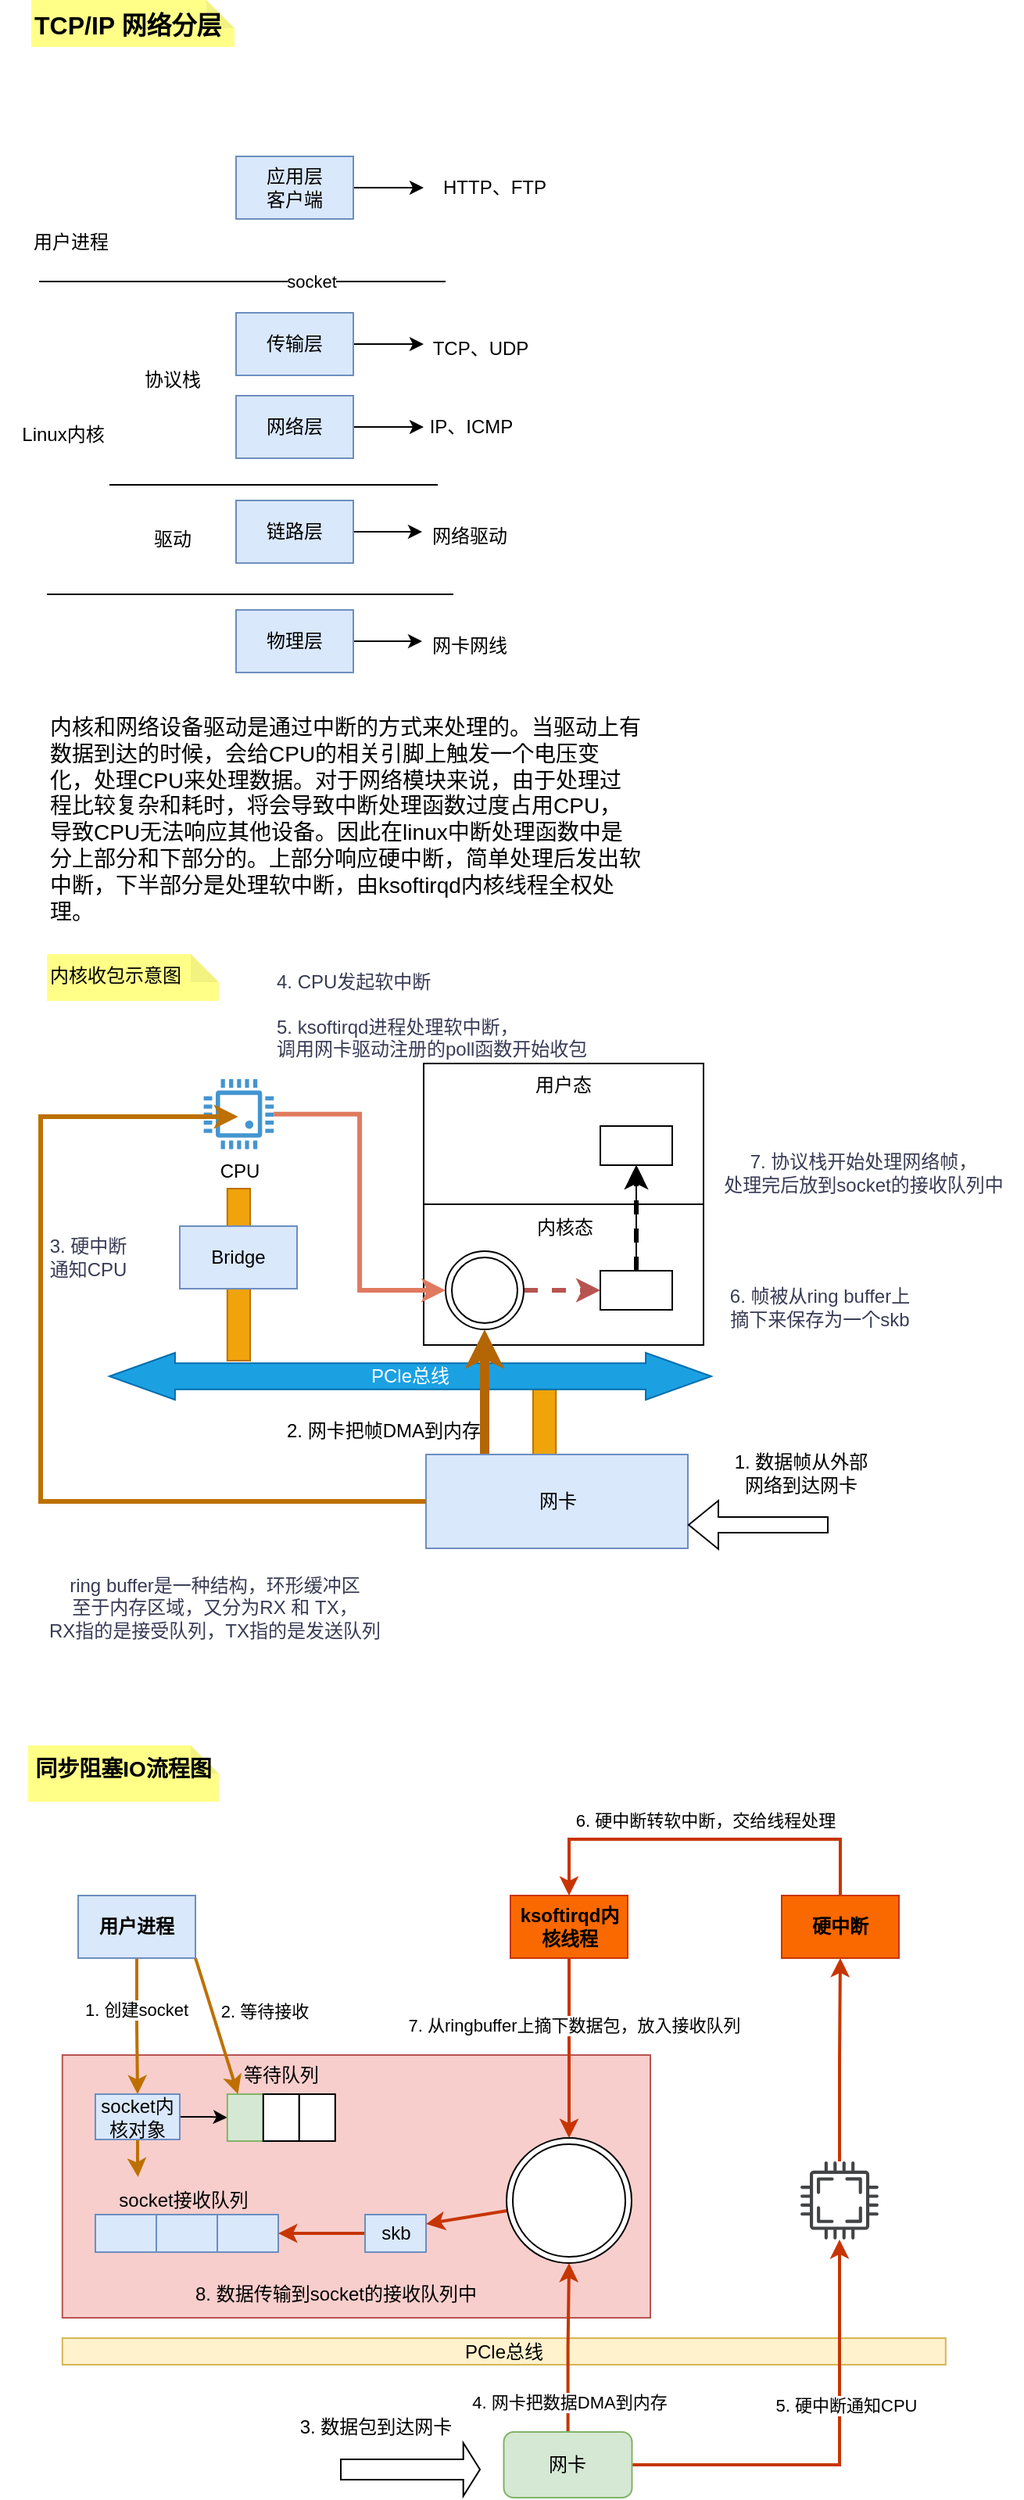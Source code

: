 <mxfile version="24.6.4" type="github">
  <diagram name="第 1 页" id="lCkcz3Zl63JNi4f7n_hy">
    <mxGraphModel dx="794" dy="420" grid="1" gridSize="6" guides="1" tooltips="1" connect="1" arrows="1" fold="1" page="1" pageScale="1" pageWidth="827" pageHeight="1169" math="0" shadow="0">
      <root>
        <mxCell id="0" />
        <mxCell id="1" parent="0" />
        <mxCell id="og30UrdUeXJwtOHALcXS-37" value="PCle总线" style="rounded=0;whiteSpace=wrap;html=1;fillColor=#fff2cc;strokeColor=#d6b656;" vertex="1" parent="1">
          <mxGeometry x="49.9" y="1525" width="565" height="17" as="geometry" />
        </mxCell>
        <mxCell id="og30UrdUeXJwtOHALcXS-1" value="" style="rounded=0;whiteSpace=wrap;html=1;fillColor=#f8cecc;strokeColor=#b85450;" vertex="1" parent="1">
          <mxGeometry x="49.9" y="1344" width="376.1" height="168" as="geometry" />
        </mxCell>
        <mxCell id="bQfD7yy9uqaKVajtqMiU-53" value="" style="rounded=0;whiteSpace=wrap;html=1;fillColor=#f0a30a;strokeColor=#BD7000;fontColor=#000000;" parent="1" vertex="1">
          <mxGeometry x="351" y="910" width="14.6" height="90" as="geometry" />
        </mxCell>
        <mxCell id="bQfD7yy9uqaKVajtqMiU-43" value="" style="rounded=0;whiteSpace=wrap;html=1;fillColor=#f0a30a;strokeColor=#BD7000;fontColor=#000000;" parent="1" vertex="1">
          <mxGeometry x="155.4" y="790" width="14.6" height="110" as="geometry" />
        </mxCell>
        <mxCell id="bQfD7yy9uqaKVajtqMiU-1" value="TCP/IP 网络分层" style="shape=note;whiteSpace=wrap;html=1;backgroundOutline=1;darkOpacity=0.05;fillColor=#ffff88;strokeColor=none;horizontal=1;align=left;verticalAlign=top;size=18;fontSize=16;fontStyle=1" parent="1" vertex="1">
          <mxGeometry x="30" y="30" width="130" height="30" as="geometry" />
        </mxCell>
        <mxCell id="bQfD7yy9uqaKVajtqMiU-6" style="edgeStyle=orthogonalEdgeStyle;rounded=0;orthogonalLoop=1;jettySize=auto;html=1;" parent="1" source="bQfD7yy9uqaKVajtqMiU-3" edge="1">
          <mxGeometry relative="1" as="geometry">
            <mxPoint x="281" y="150" as="targetPoint" />
          </mxGeometry>
        </mxCell>
        <mxCell id="bQfD7yy9uqaKVajtqMiU-3" value="应用层&lt;div&gt;客户端&lt;/div&gt;" style="rounded=0;whiteSpace=wrap;html=1;align=center;verticalAlign=middle;fillColor=#dae8fc;strokeColor=#6c8ebf;" parent="1" vertex="1">
          <mxGeometry x="161" y="130" width="75" height="40" as="geometry" />
        </mxCell>
        <mxCell id="bQfD7yy9uqaKVajtqMiU-4" value="" style="endArrow=none;html=1;rounded=0;" parent="1" edge="1">
          <mxGeometry width="50" height="50" relative="1" as="geometry">
            <mxPoint x="80" y="340" as="sourcePoint" />
            <mxPoint x="290" y="340" as="targetPoint" />
          </mxGeometry>
        </mxCell>
        <mxCell id="bQfD7yy9uqaKVajtqMiU-7" value="HTTP、FTP" style="text;html=1;align=center;verticalAlign=middle;resizable=0;points=[];autosize=1;strokeColor=none;fillColor=none;" parent="1" vertex="1">
          <mxGeometry x="281" y="135" width="90" height="30" as="geometry" />
        </mxCell>
        <mxCell id="bQfD7yy9uqaKVajtqMiU-8" value="用户进程" style="text;html=1;align=center;verticalAlign=middle;resizable=0;points=[];autosize=1;strokeColor=none;fillColor=none;" parent="1" vertex="1">
          <mxGeometry x="20" y="170" width="70" height="30" as="geometry" />
        </mxCell>
        <mxCell id="bQfD7yy9uqaKVajtqMiU-9" value="Linux内核" style="text;html=1;align=center;verticalAlign=middle;resizable=0;points=[];autosize=1;strokeColor=none;fillColor=none;" parent="1" vertex="1">
          <mxGeometry x="10" y="293" width="80" height="30" as="geometry" />
        </mxCell>
        <mxCell id="bQfD7yy9uqaKVajtqMiU-18" style="edgeStyle=orthogonalEdgeStyle;rounded=0;orthogonalLoop=1;jettySize=auto;html=1;" parent="1" source="bQfD7yy9uqaKVajtqMiU-11" edge="1">
          <mxGeometry relative="1" as="geometry">
            <mxPoint x="281" y="250" as="targetPoint" />
          </mxGeometry>
        </mxCell>
        <mxCell id="bQfD7yy9uqaKVajtqMiU-11" value="传输层" style="rounded=0;whiteSpace=wrap;html=1;align=center;verticalAlign=middle;fillColor=#dae8fc;strokeColor=#6c8ebf;" parent="1" vertex="1">
          <mxGeometry x="161" y="230" width="75" height="40" as="geometry" />
        </mxCell>
        <mxCell id="bQfD7yy9uqaKVajtqMiU-20" value="" style="edgeStyle=orthogonalEdgeStyle;rounded=0;orthogonalLoop=1;jettySize=auto;html=1;" parent="1" source="bQfD7yy9uqaKVajtqMiU-12" edge="1">
          <mxGeometry relative="1" as="geometry">
            <mxPoint x="281" y="303" as="targetPoint" />
          </mxGeometry>
        </mxCell>
        <mxCell id="bQfD7yy9uqaKVajtqMiU-12" value="网络层" style="rounded=0;whiteSpace=wrap;html=1;align=center;verticalAlign=middle;fillColor=#dae8fc;strokeColor=#6c8ebf;" parent="1" vertex="1">
          <mxGeometry x="161" y="283" width="75" height="40" as="geometry" />
        </mxCell>
        <mxCell id="bQfD7yy9uqaKVajtqMiU-28" style="edgeStyle=orthogonalEdgeStyle;rounded=0;orthogonalLoop=1;jettySize=auto;html=1;" parent="1" source="bQfD7yy9uqaKVajtqMiU-13" edge="1">
          <mxGeometry relative="1" as="geometry">
            <mxPoint x="280" y="370" as="targetPoint" />
          </mxGeometry>
        </mxCell>
        <mxCell id="bQfD7yy9uqaKVajtqMiU-13" value="链路层" style="rounded=0;whiteSpace=wrap;html=1;align=center;verticalAlign=middle;fillColor=#dae8fc;strokeColor=#6c8ebf;" parent="1" vertex="1">
          <mxGeometry x="161" y="350" width="75" height="40" as="geometry" />
        </mxCell>
        <mxCell id="bQfD7yy9uqaKVajtqMiU-30" style="edgeStyle=orthogonalEdgeStyle;rounded=0;orthogonalLoop=1;jettySize=auto;html=1;" parent="1" source="bQfD7yy9uqaKVajtqMiU-14" edge="1">
          <mxGeometry relative="1" as="geometry">
            <mxPoint x="280" y="440" as="targetPoint" />
          </mxGeometry>
        </mxCell>
        <mxCell id="bQfD7yy9uqaKVajtqMiU-14" value="物理层" style="rounded=0;whiteSpace=wrap;html=1;align=center;verticalAlign=middle;fillColor=#dae8fc;strokeColor=#6c8ebf;" parent="1" vertex="1">
          <mxGeometry x="161" y="420" width="75" height="40" as="geometry" />
        </mxCell>
        <mxCell id="bQfD7yy9uqaKVajtqMiU-15" value="" style="endArrow=none;html=1;rounded=0;" parent="1" edge="1">
          <mxGeometry width="50" height="50" relative="1" as="geometry">
            <mxPoint x="35" y="210" as="sourcePoint" />
            <mxPoint x="295" y="210" as="targetPoint" />
          </mxGeometry>
        </mxCell>
        <mxCell id="bQfD7yy9uqaKVajtqMiU-16" value="socket" style="edgeLabel;html=1;align=center;verticalAlign=middle;resizable=0;points=[];" parent="bQfD7yy9uqaKVajtqMiU-15" vertex="1" connectable="0">
          <mxGeometry x="-0.223" y="-3" relative="1" as="geometry">
            <mxPoint x="73" y="-3" as="offset" />
          </mxGeometry>
        </mxCell>
        <mxCell id="bQfD7yy9uqaKVajtqMiU-19" value="TCP、UDP" style="text;html=1;align=center;verticalAlign=middle;resizable=0;points=[];autosize=1;strokeColor=none;fillColor=none;" parent="1" vertex="1">
          <mxGeometry x="277" y="238" width="80" height="30" as="geometry" />
        </mxCell>
        <mxCell id="bQfD7yy9uqaKVajtqMiU-21" value="IP、ICMP" style="text;html=1;align=center;verticalAlign=middle;resizable=0;points=[];autosize=1;strokeColor=none;fillColor=none;" parent="1" vertex="1">
          <mxGeometry x="271" y="288" width="80" height="30" as="geometry" />
        </mxCell>
        <mxCell id="bQfD7yy9uqaKVajtqMiU-22" value="" style="endArrow=none;html=1;rounded=0;" parent="1" edge="1">
          <mxGeometry width="50" height="50" relative="1" as="geometry">
            <mxPoint x="40" y="410" as="sourcePoint" />
            <mxPoint x="300" y="410" as="targetPoint" />
          </mxGeometry>
        </mxCell>
        <mxCell id="bQfD7yy9uqaKVajtqMiU-24" value="协议栈" style="text;html=1;align=center;verticalAlign=middle;resizable=0;points=[];autosize=1;strokeColor=none;fillColor=none;" parent="1" vertex="1">
          <mxGeometry x="90" y="258" width="60" height="30" as="geometry" />
        </mxCell>
        <mxCell id="bQfD7yy9uqaKVajtqMiU-25" value="驱动" style="text;html=1;align=center;verticalAlign=middle;resizable=0;points=[];autosize=1;strokeColor=none;fillColor=none;" parent="1" vertex="1">
          <mxGeometry x="95" y="360" width="50" height="30" as="geometry" />
        </mxCell>
        <mxCell id="bQfD7yy9uqaKVajtqMiU-29" value="网络驱动" style="text;html=1;align=center;verticalAlign=middle;resizable=0;points=[];autosize=1;strokeColor=none;fillColor=none;" parent="1" vertex="1">
          <mxGeometry x="275" y="358" width="70" height="30" as="geometry" />
        </mxCell>
        <mxCell id="bQfD7yy9uqaKVajtqMiU-31" value="网卡网线" style="text;html=1;align=center;verticalAlign=middle;resizable=0;points=[];autosize=1;strokeColor=none;fillColor=none;" parent="1" vertex="1">
          <mxGeometry x="275" y="428" width="70" height="30" as="geometry" />
        </mxCell>
        <mxCell id="bQfD7yy9uqaKVajtqMiU-33" value="内核和网络设备驱动是通过中断的方式来处理的。当驱动上有数据到达的时候，会给CPU的相关引脚上触发一个电压变化，处理CPU来处理数据。对于网络模块来说，由于处理过程比较复杂和耗时，将会导致中断处理函数过度占用CPU，导致CPU无法响应其他设备。因此在linux中断处理函数中是分上部分和下部分的。上部分响应硬中断，简单处理后发出软中断，下半部分是处理软中断，由ksoftirqd内核线程全权处理。" style="text;html=1;align=left;verticalAlign=top;whiteSpace=wrap;rounded=0;fontSize=14;" parent="1" vertex="1">
          <mxGeometry x="40" y="480" width="380" height="150" as="geometry" />
        </mxCell>
        <mxCell id="bQfD7yy9uqaKVajtqMiU-35" value="内核收包示意图" style="shape=note;whiteSpace=wrap;html=1;backgroundOutline=1;darkOpacity=0.05;fillColor=#ffff88;strokeColor=none;horizontal=1;align=left;verticalAlign=top;size=18;" parent="1" vertex="1">
          <mxGeometry x="40" y="640" width="110" height="30" as="geometry" />
        </mxCell>
        <mxCell id="bQfD7yy9uqaKVajtqMiU-36" value="CPU" style="pointerEvents=1;shadow=0;dashed=0;html=1;strokeColor=none;fillColor=#4495D1;labelPosition=center;verticalLabelPosition=bottom;verticalAlign=top;align=center;outlineConnect=0;shape=mxgraph.veeam.cpu;" parent="1" vertex="1">
          <mxGeometry x="140.3" y="720" width="44.8" height="44.8" as="geometry" />
        </mxCell>
        <mxCell id="bQfD7yy9uqaKVajtqMiU-37" value="PCle总线" style="shape=doubleArrow;whiteSpace=wrap;html=1;arrowWidth=0.556;arrowSize=0.109;fillColor=#1ba1e2;strokeColor=#006EAF;fontColor=#ffffff;" parent="1" vertex="1">
          <mxGeometry x="80" y="895" width="385" height="30" as="geometry" />
        </mxCell>
        <mxCell id="bQfD7yy9uqaKVajtqMiU-38" value="Bridge" style="rounded=0;whiteSpace=wrap;html=1;align=center;verticalAlign=middle;fillColor=#dae8fc;strokeColor=#6c8ebf;" parent="1" vertex="1">
          <mxGeometry x="125" y="814" width="75" height="40" as="geometry" />
        </mxCell>
        <mxCell id="bQfD7yy9uqaKVajtqMiU-44" value="用户态" style="rounded=0;whiteSpace=wrap;html=1;align=center;verticalAlign=top;" parent="1" vertex="1">
          <mxGeometry x="281" y="710" width="179" height="180" as="geometry" />
        </mxCell>
        <mxCell id="bQfD7yy9uqaKVajtqMiU-46" value="" style="endArrow=none;html=1;rounded=0;entryX=1;entryY=0.5;entryDx=0;entryDy=0;exitX=0;exitY=0.5;exitDx=0;exitDy=0;" parent="1" source="bQfD7yy9uqaKVajtqMiU-44" target="bQfD7yy9uqaKVajtqMiU-44" edge="1">
          <mxGeometry width="50" height="50" relative="1" as="geometry">
            <mxPoint x="131" y="826" as="sourcePoint" />
            <mxPoint x="181" y="776" as="targetPoint" />
          </mxGeometry>
        </mxCell>
        <mxCell id="bQfD7yy9uqaKVajtqMiU-47" value="内核态" style="text;html=1;align=center;verticalAlign=middle;resizable=0;points=[];autosize=1;strokeColor=none;fillColor=none;" parent="1" vertex="1">
          <mxGeometry x="340.5" y="800" width="60" height="30" as="geometry" />
        </mxCell>
        <mxCell id="bQfD7yy9uqaKVajtqMiU-55" value="" style="edgeStyle=orthogonalEdgeStyle;rounded=0;orthogonalLoop=1;jettySize=auto;html=1;strokeWidth=3;fillColor=#f8cecc;strokeColor=#b85450;dashed=1;" parent="1" source="bQfD7yy9uqaKVajtqMiU-49" target="bQfD7yy9uqaKVajtqMiU-50" edge="1">
          <mxGeometry relative="1" as="geometry" />
        </mxCell>
        <mxCell id="bQfD7yy9uqaKVajtqMiU-49" value="" style="ellipse;shape=doubleEllipse;whiteSpace=wrap;html=1;aspect=fixed;" parent="1" vertex="1">
          <mxGeometry x="295" y="830" width="50" height="50" as="geometry" />
        </mxCell>
        <mxCell id="bQfD7yy9uqaKVajtqMiU-56" value="" style="edgeStyle=orthogonalEdgeStyle;rounded=0;orthogonalLoop=1;jettySize=auto;html=1;" parent="1" source="bQfD7yy9uqaKVajtqMiU-50" target="bQfD7yy9uqaKVajtqMiU-51" edge="1">
          <mxGeometry relative="1" as="geometry" />
        </mxCell>
        <mxCell id="bQfD7yy9uqaKVajtqMiU-57" value="" style="edgeStyle=orthogonalEdgeStyle;rounded=0;orthogonalLoop=1;jettySize=auto;html=1;strokeWidth=3;dashed=1;" parent="1" source="bQfD7yy9uqaKVajtqMiU-50" target="bQfD7yy9uqaKVajtqMiU-51" edge="1">
          <mxGeometry relative="1" as="geometry" />
        </mxCell>
        <mxCell id="bQfD7yy9uqaKVajtqMiU-50" value="" style="rounded=0;whiteSpace=wrap;html=1;align=center;verticalAlign=middle;" parent="1" vertex="1">
          <mxGeometry x="394" y="842.5" width="46" height="25" as="geometry" />
        </mxCell>
        <mxCell id="bQfD7yy9uqaKVajtqMiU-51" value="" style="rounded=0;whiteSpace=wrap;html=1;align=center;verticalAlign=middle;" parent="1" vertex="1">
          <mxGeometry x="394" y="750" width="46" height="25" as="geometry" />
        </mxCell>
        <mxCell id="bQfD7yy9uqaKVajtqMiU-54" style="edgeStyle=orthogonalEdgeStyle;rounded=0;orthogonalLoop=1;jettySize=auto;html=1;entryX=0.5;entryY=1;entryDx=0;entryDy=0;strokeWidth=6;fillColor=#fad7ac;strokeColor=#b46504;" parent="1" source="bQfD7yy9uqaKVajtqMiU-52" target="bQfD7yy9uqaKVajtqMiU-49" edge="1">
          <mxGeometry relative="1" as="geometry">
            <Array as="points">
              <mxPoint x="320" y="940" />
              <mxPoint x="320" y="940" />
            </Array>
          </mxGeometry>
        </mxCell>
        <mxCell id="bQfD7yy9uqaKVajtqMiU-52" value="网卡" style="rounded=0;whiteSpace=wrap;html=1;align=center;verticalAlign=middle;fillColor=#dae8fc;strokeColor=#6c8ebf;" parent="1" vertex="1">
          <mxGeometry x="282.5" y="960" width="167.5" height="60" as="geometry" />
        </mxCell>
        <mxCell id="bQfD7yy9uqaKVajtqMiU-59" value="" style="shape=flexArrow;endArrow=classic;html=1;rounded=0;entryX=1;entryY=0.75;entryDx=0;entryDy=0;" parent="1" target="bQfD7yy9uqaKVajtqMiU-52" edge="1">
          <mxGeometry width="50" height="50" relative="1" as="geometry">
            <mxPoint x="540" y="1005" as="sourcePoint" />
            <mxPoint x="474" y="972" as="targetPoint" />
          </mxGeometry>
        </mxCell>
        <mxCell id="bQfD7yy9uqaKVajtqMiU-60" value="1. 数据帧从外部&lt;div&gt;网络到达网卡&lt;/div&gt;" style="text;html=1;align=center;verticalAlign=middle;resizable=0;points=[];autosize=1;strokeColor=none;fillColor=none;" parent="1" vertex="1">
          <mxGeometry x="468" y="948" width="108" height="48" as="geometry" />
        </mxCell>
        <mxCell id="bQfD7yy9uqaKVajtqMiU-62" value="2. 网卡把帧DMA到内存" style="text;html=1;align=center;verticalAlign=middle;resizable=0;points=[];autosize=1;strokeColor=none;fillColor=none;" parent="1" vertex="1">
          <mxGeometry x="180" y="930" width="150" height="30" as="geometry" />
        </mxCell>
        <mxCell id="bQfD7yy9uqaKVajtqMiU-63" style="edgeStyle=orthogonalEdgeStyle;rounded=0;orthogonalLoop=1;jettySize=auto;html=1;entryX=0.491;entryY=0.536;entryDx=0;entryDy=0;entryPerimeter=0;strokeWidth=3;fillColor=#f0a30a;strokeColor=#BD7000;" parent="1" source="bQfD7yy9uqaKVajtqMiU-52" target="bQfD7yy9uqaKVajtqMiU-36" edge="1">
          <mxGeometry relative="1" as="geometry">
            <Array as="points">
              <mxPoint x="36" y="990" />
              <mxPoint x="36" y="744" />
            </Array>
          </mxGeometry>
        </mxCell>
        <mxCell id="bQfD7yy9uqaKVajtqMiU-64" value="3. 硬中断&lt;div&gt;通知CPU&lt;/div&gt;" style="text;html=1;align=center;verticalAlign=middle;resizable=0;points=[];autosize=1;strokeColor=none;fillColor=none;fontColor=#393C56;" parent="1" vertex="1">
          <mxGeometry x="30" y="810" width="72" height="48" as="geometry" />
        </mxCell>
        <mxCell id="bQfD7yy9uqaKVajtqMiU-66" style="edgeStyle=orthogonalEdgeStyle;rounded=0;orthogonalLoop=1;jettySize=auto;html=1;entryX=0;entryY=0.5;entryDx=0;entryDy=0;strokeColor=#E07A5F;fontColor=#393C56;fillColor=#F2CC8F;strokeWidth=3;" parent="1" source="bQfD7yy9uqaKVajtqMiU-36" target="bQfD7yy9uqaKVajtqMiU-49" edge="1">
          <mxGeometry relative="1" as="geometry" />
        </mxCell>
        <mxCell id="bQfD7yy9uqaKVajtqMiU-67" value="4. CPU发起软中断&lt;div&gt;&lt;br&gt;&lt;/div&gt;&lt;div&gt;5. ksoftirqd进程处理软中断，&lt;/div&gt;&lt;div&gt;调用网卡驱动注册的poll函数开始收包&lt;/div&gt;" style="text;html=1;align=left;verticalAlign=middle;resizable=0;points=[];autosize=1;strokeColor=none;fillColor=none;fontColor=#393C56;" parent="1" vertex="1">
          <mxGeometry x="185.1" y="640" width="222" height="78" as="geometry" />
        </mxCell>
        <mxCell id="bQfD7yy9uqaKVajtqMiU-68" value="6. 帧被从ring buffer上&lt;div&gt;摘下来保存为一个skb&lt;/div&gt;" style="text;html=1;align=center;verticalAlign=middle;resizable=0;points=[];autosize=1;strokeColor=none;fillColor=none;fontColor=#393C56;" parent="1" vertex="1">
          <mxGeometry x="465" y="842" width="138" height="48" as="geometry" />
        </mxCell>
        <mxCell id="bQfD7yy9uqaKVajtqMiU-69" value="7. 协议栈开始处理网络帧，&lt;div&gt;处理完后放到socket的接收队列中&lt;/div&gt;" style="text;html=1;align=center;verticalAlign=middle;resizable=0;points=[];autosize=1;strokeColor=none;fillColor=none;fontColor=#393C56;" parent="1" vertex="1">
          <mxGeometry x="460" y="756" width="204" height="48" as="geometry" />
        </mxCell>
        <mxCell id="bQfD7yy9uqaKVajtqMiU-70" value="ring buffer是一种结构，环形缓冲区&lt;div&gt;至于内存区域，又分为RX 和 TX，&lt;/div&gt;&lt;div&gt;RX指的是接受队列，TX指的是发送队列&lt;/div&gt;&lt;div&gt;&lt;br&gt;&lt;/div&gt;" style="text;html=1;align=center;verticalAlign=middle;resizable=0;points=[];autosize=1;strokeColor=none;fillColor=none;fontColor=#393C56;" parent="1" vertex="1">
          <mxGeometry x="30" y="1026" width="234" height="78" as="geometry" />
        </mxCell>
        <mxCell id="bQfD7yy9uqaKVajtqMiU-74" value="同步阻塞IO流程图" style="shape=note;whiteSpace=wrap;html=1;backgroundOutline=1;darkOpacity=0.05;fillColor=#ffff88;strokeColor=none;horizontal=1;align=center;verticalAlign=top;size=18;fontSize=14;fontStyle=1" parent="1" vertex="1">
          <mxGeometry x="28" y="1146" width="122" height="36" as="geometry" />
        </mxCell>
        <mxCell id="og30UrdUeXJwtOHALcXS-11" style="edgeStyle=orthogonalEdgeStyle;rounded=0;orthogonalLoop=1;jettySize=auto;html=1;entryX=0.5;entryY=0;entryDx=0;entryDy=0;strokeWidth=2;fillColor=#f0a30a;strokeColor=#BD7000;fontSize=14;" edge="1" parent="1" source="bQfD7yy9uqaKVajtqMiU-75" target="og30UrdUeXJwtOHALcXS-2">
          <mxGeometry relative="1" as="geometry" />
        </mxCell>
        <mxCell id="og30UrdUeXJwtOHALcXS-12" value="1. 创建socket" style="edgeLabel;html=1;align=center;verticalAlign=middle;resizable=0;points=[];" vertex="1" connectable="0" parent="og30UrdUeXJwtOHALcXS-11">
          <mxGeometry x="-0.246" y="-1" relative="1" as="geometry">
            <mxPoint as="offset" />
          </mxGeometry>
        </mxCell>
        <mxCell id="og30UrdUeXJwtOHALcXS-13" style="rounded=0;orthogonalLoop=1;jettySize=auto;html=1;exitX=1;exitY=1;exitDx=0;exitDy=0;strokeWidth=2;fillColor=#f0a30a;strokeColor=#BD7000;" edge="1" parent="1" source="bQfD7yy9uqaKVajtqMiU-75" target="og30UrdUeXJwtOHALcXS-3">
          <mxGeometry relative="1" as="geometry" />
        </mxCell>
        <mxCell id="og30UrdUeXJwtOHALcXS-14" value="2. 等待接收" style="edgeLabel;html=1;align=center;verticalAlign=middle;resizable=0;points=[];" vertex="1" connectable="0" parent="og30UrdUeXJwtOHALcXS-13">
          <mxGeometry x="-0.225" y="-1" relative="1" as="geometry">
            <mxPoint x="34" as="offset" />
          </mxGeometry>
        </mxCell>
        <mxCell id="bQfD7yy9uqaKVajtqMiU-75" value="用户进程" style="rounded=0;whiteSpace=wrap;html=1;align=center;verticalAlign=middle;fillColor=#dae8fc;strokeColor=#6c8ebf;fontStyle=1" parent="1" vertex="1">
          <mxGeometry x="60" y="1242" width="75" height="40" as="geometry" />
        </mxCell>
        <mxCell id="og30UrdUeXJwtOHALcXS-10" style="edgeStyle=orthogonalEdgeStyle;rounded=0;orthogonalLoop=1;jettySize=auto;html=1;entryX=0;entryY=0.5;entryDx=0;entryDy=0;" edge="1" parent="1" source="og30UrdUeXJwtOHALcXS-2" target="og30UrdUeXJwtOHALcXS-3">
          <mxGeometry relative="1" as="geometry" />
        </mxCell>
        <mxCell id="og30UrdUeXJwtOHALcXS-20" style="edgeStyle=orthogonalEdgeStyle;rounded=0;orthogonalLoop=1;jettySize=auto;html=1;entryX=0.25;entryY=0;entryDx=0;entryDy=0;fillColor=#f0a30a;strokeColor=#BD7000;strokeWidth=2;" edge="1" parent="1" source="og30UrdUeXJwtOHALcXS-2" target="og30UrdUeXJwtOHALcXS-18">
          <mxGeometry relative="1" as="geometry" />
        </mxCell>
        <mxCell id="og30UrdUeXJwtOHALcXS-2" value="socket内核对象" style="rounded=0;whiteSpace=wrap;html=1;fillColor=#dae8fc;strokeColor=#6c8ebf;" vertex="1" parent="1">
          <mxGeometry x="71" y="1369" width="54" height="29" as="geometry" />
        </mxCell>
        <mxCell id="og30UrdUeXJwtOHALcXS-3" value="" style="rounded=0;whiteSpace=wrap;html=1;fillColor=#d5e8d4;strokeColor=#82b366;" vertex="1" parent="1">
          <mxGeometry x="155.4" y="1369" width="23" height="30" as="geometry" />
        </mxCell>
        <mxCell id="og30UrdUeXJwtOHALcXS-4" value="" style="rounded=0;whiteSpace=wrap;html=1;" vertex="1" parent="1">
          <mxGeometry x="178.4" y="1369" width="23" height="30" as="geometry" />
        </mxCell>
        <mxCell id="og30UrdUeXJwtOHALcXS-5" value="" style="rounded=0;whiteSpace=wrap;html=1;" vertex="1" parent="1">
          <mxGeometry x="201.4" y="1369" width="23" height="30" as="geometry" />
        </mxCell>
        <mxCell id="og30UrdUeXJwtOHALcXS-6" value="等待队列" style="text;html=1;align=center;verticalAlign=middle;whiteSpace=wrap;rounded=0;" vertex="1" parent="1">
          <mxGeometry x="160" y="1342" width="60" height="30" as="geometry" />
        </mxCell>
        <mxCell id="og30UrdUeXJwtOHALcXS-15" value="" style="rounded=0;whiteSpace=wrap;html=1;fillColor=#dae8fc;strokeColor=#6c8ebf;" vertex="1" parent="1">
          <mxGeometry x="71" y="1446" width="39" height="24" as="geometry" />
        </mxCell>
        <mxCell id="og30UrdUeXJwtOHALcXS-16" value="" style="rounded=0;whiteSpace=wrap;html=1;fillColor=#dae8fc;strokeColor=#6c8ebf;" vertex="1" parent="1">
          <mxGeometry x="110" y="1446" width="39" height="24" as="geometry" />
        </mxCell>
        <mxCell id="og30UrdUeXJwtOHALcXS-17" value="" style="rounded=0;whiteSpace=wrap;html=1;fillColor=#dae8fc;strokeColor=#6c8ebf;" vertex="1" parent="1">
          <mxGeometry x="149" y="1446" width="39" height="24" as="geometry" />
        </mxCell>
        <mxCell id="og30UrdUeXJwtOHALcXS-18" value="socket接收队列" style="text;html=1;align=center;verticalAlign=middle;whiteSpace=wrap;rounded=0;" vertex="1" parent="1">
          <mxGeometry x="69" y="1422" width="117" height="30" as="geometry" />
        </mxCell>
        <mxCell id="og30UrdUeXJwtOHALcXS-24" style="edgeStyle=orthogonalEdgeStyle;rounded=0;orthogonalLoop=1;jettySize=auto;html=1;entryX=1;entryY=0.5;entryDx=0;entryDy=0;fillColor=#fa6800;strokeColor=#C73500;strokeWidth=2;" edge="1" parent="1" source="og30UrdUeXJwtOHALcXS-21" target="og30UrdUeXJwtOHALcXS-17">
          <mxGeometry relative="1" as="geometry" />
        </mxCell>
        <mxCell id="og30UrdUeXJwtOHALcXS-21" value="skb" style="rounded=0;whiteSpace=wrap;html=1;fillColor=#dae8fc;strokeColor=#6c8ebf;" vertex="1" parent="1">
          <mxGeometry x="243.5" y="1446" width="39" height="24" as="geometry" />
        </mxCell>
        <mxCell id="og30UrdUeXJwtOHALcXS-26" style="rounded=0;orthogonalLoop=1;jettySize=auto;html=1;entryX=1;entryY=0.25;entryDx=0;entryDy=0;fillColor=#fa6800;strokeColor=#C73500;strokeWidth=2;" edge="1" parent="1" source="og30UrdUeXJwtOHALcXS-25" target="og30UrdUeXJwtOHALcXS-21">
          <mxGeometry relative="1" as="geometry" />
        </mxCell>
        <mxCell id="og30UrdUeXJwtOHALcXS-25" value="" style="ellipse;shape=doubleEllipse;whiteSpace=wrap;html=1;aspect=fixed;" vertex="1" parent="1">
          <mxGeometry x="334" y="1397" width="80" height="80" as="geometry" />
        </mxCell>
        <mxCell id="og30UrdUeXJwtOHALcXS-28" value="8. 数据传输到socket的接收队列中" style="text;html=1;align=center;verticalAlign=middle;whiteSpace=wrap;rounded=0;" vertex="1" parent="1">
          <mxGeometry x="90" y="1482" width="270" height="30" as="geometry" />
        </mxCell>
        <mxCell id="og30UrdUeXJwtOHALcXS-30" style="edgeStyle=orthogonalEdgeStyle;rounded=0;orthogonalLoop=1;jettySize=auto;html=1;strokeWidth=2;fillColor=#fa6800;strokeColor=#C73500;" edge="1" parent="1" source="og30UrdUeXJwtOHALcXS-29" target="og30UrdUeXJwtOHALcXS-25">
          <mxGeometry relative="1" as="geometry" />
        </mxCell>
        <mxCell id="og30UrdUeXJwtOHALcXS-46" value="7. 从ringbuffer上摘下数据包，放入接收队列" style="edgeLabel;html=1;align=center;verticalAlign=middle;resizable=0;points=[];" vertex="1" connectable="0" parent="og30UrdUeXJwtOHALcXS-30">
          <mxGeometry x="-0.258" y="3" relative="1" as="geometry">
            <mxPoint as="offset" />
          </mxGeometry>
        </mxCell>
        <mxCell id="og30UrdUeXJwtOHALcXS-29" value="ksoftirqd内核线程" style="rounded=0;whiteSpace=wrap;html=1;align=center;verticalAlign=middle;fillColor=#fa6800;fontColor=#000000;strokeColor=#C73500;fontStyle=1" vertex="1" parent="1">
          <mxGeometry x="336.5" y="1242" width="75" height="40" as="geometry" />
        </mxCell>
        <mxCell id="og30UrdUeXJwtOHALcXS-36" style="edgeStyle=orthogonalEdgeStyle;rounded=0;orthogonalLoop=1;jettySize=auto;html=1;entryX=0.5;entryY=1;entryDx=0;entryDy=0;strokeWidth=2;fillColor=#fa6800;strokeColor=#C73500;" edge="1" parent="1" source="og30UrdUeXJwtOHALcXS-31" target="og30UrdUeXJwtOHALcXS-25">
          <mxGeometry relative="1" as="geometry" />
        </mxCell>
        <mxCell id="og30UrdUeXJwtOHALcXS-39" value="4. 网卡把数据DMA到内存" style="edgeLabel;html=1;align=center;verticalAlign=middle;resizable=0;points=[];" vertex="1" connectable="0" parent="og30UrdUeXJwtOHALcXS-36">
          <mxGeometry x="-0.006" y="1" relative="1" as="geometry">
            <mxPoint y="36" as="offset" />
          </mxGeometry>
        </mxCell>
        <mxCell id="og30UrdUeXJwtOHALcXS-40" style="edgeStyle=orthogonalEdgeStyle;rounded=0;orthogonalLoop=1;jettySize=auto;html=1;strokeWidth=2;fillColor=#fa6800;strokeColor=#C73500;" edge="1" parent="1" source="og30UrdUeXJwtOHALcXS-31" target="og30UrdUeXJwtOHALcXS-35">
          <mxGeometry relative="1" as="geometry" />
        </mxCell>
        <mxCell id="og30UrdUeXJwtOHALcXS-41" value="5. 硬中断通知CPU" style="edgeLabel;html=1;align=center;verticalAlign=middle;resizable=0;points=[];" vertex="1" connectable="0" parent="og30UrdUeXJwtOHALcXS-40">
          <mxGeometry x="0.234" y="-4" relative="1" as="geometry">
            <mxPoint as="offset" />
          </mxGeometry>
        </mxCell>
        <mxCell id="og30UrdUeXJwtOHALcXS-31" value="网卡" style="rounded=1;whiteSpace=wrap;html=1;fillColor=#d5e8d4;strokeColor=#82b366;" vertex="1" parent="1">
          <mxGeometry x="332.25" y="1585" width="82" height="42" as="geometry" />
        </mxCell>
        <mxCell id="og30UrdUeXJwtOHALcXS-32" value="" style="shape=flexArrow;endArrow=classic;html=1;rounded=0;width=13;endSize=3.22;" edge="1" parent="1">
          <mxGeometry width="50" height="50" relative="1" as="geometry">
            <mxPoint x="227.5" y="1609" as="sourcePoint" />
            <mxPoint x="317.5" y="1609" as="targetPoint" />
          </mxGeometry>
        </mxCell>
        <mxCell id="og30UrdUeXJwtOHALcXS-34" value="3. 数据包到达网卡" style="text;html=1;align=center;verticalAlign=middle;whiteSpace=wrap;rounded=0;" vertex="1" parent="1">
          <mxGeometry x="186" y="1567" width="128.6" height="30" as="geometry" />
        </mxCell>
        <mxCell id="og30UrdUeXJwtOHALcXS-43" style="edgeStyle=orthogonalEdgeStyle;rounded=0;orthogonalLoop=1;jettySize=auto;html=1;entryX=0.5;entryY=1;entryDx=0;entryDy=0;fillColor=#fa6800;strokeColor=#C73500;strokeWidth=2;" edge="1" parent="1" source="og30UrdUeXJwtOHALcXS-35" target="og30UrdUeXJwtOHALcXS-42">
          <mxGeometry relative="1" as="geometry" />
        </mxCell>
        <mxCell id="og30UrdUeXJwtOHALcXS-35" value="" style="sketch=0;pointerEvents=1;shadow=0;dashed=0;html=1;strokeColor=none;fillColor=#434445;aspect=fixed;labelPosition=center;verticalLabelPosition=bottom;verticalAlign=top;align=center;outlineConnect=0;shape=mxgraph.vvd.cpu;" vertex="1" parent="1">
          <mxGeometry x="522" y="1412" width="50" height="50" as="geometry" />
        </mxCell>
        <mxCell id="og30UrdUeXJwtOHALcXS-44" style="edgeStyle=orthogonalEdgeStyle;rounded=0;orthogonalLoop=1;jettySize=auto;html=1;entryX=0.5;entryY=0;entryDx=0;entryDy=0;exitX=0.5;exitY=0;exitDx=0;exitDy=0;fillColor=#fa6800;strokeColor=#C73500;strokeWidth=2;" edge="1" parent="1" source="og30UrdUeXJwtOHALcXS-42" target="og30UrdUeXJwtOHALcXS-29">
          <mxGeometry relative="1" as="geometry">
            <Array as="points">
              <mxPoint x="548" y="1206" />
              <mxPoint x="374" y="1206" />
            </Array>
          </mxGeometry>
        </mxCell>
        <mxCell id="og30UrdUeXJwtOHALcXS-45" value="6. 硬中断转软中断，交给线程处理" style="edgeLabel;html=1;align=center;verticalAlign=middle;resizable=0;points=[];" vertex="1" connectable="0" parent="og30UrdUeXJwtOHALcXS-44">
          <mxGeometry x="0.017" relative="1" as="geometry">
            <mxPoint x="2" y="-12" as="offset" />
          </mxGeometry>
        </mxCell>
        <mxCell id="og30UrdUeXJwtOHALcXS-42" value="硬中断" style="rounded=0;whiteSpace=wrap;html=1;align=center;verticalAlign=middle;fillColor=#fa6800;fontColor=#000000;strokeColor=#C73500;fontStyle=1" vertex="1" parent="1">
          <mxGeometry x="510" y="1242" width="75" height="40" as="geometry" />
        </mxCell>
      </root>
    </mxGraphModel>
  </diagram>
</mxfile>
